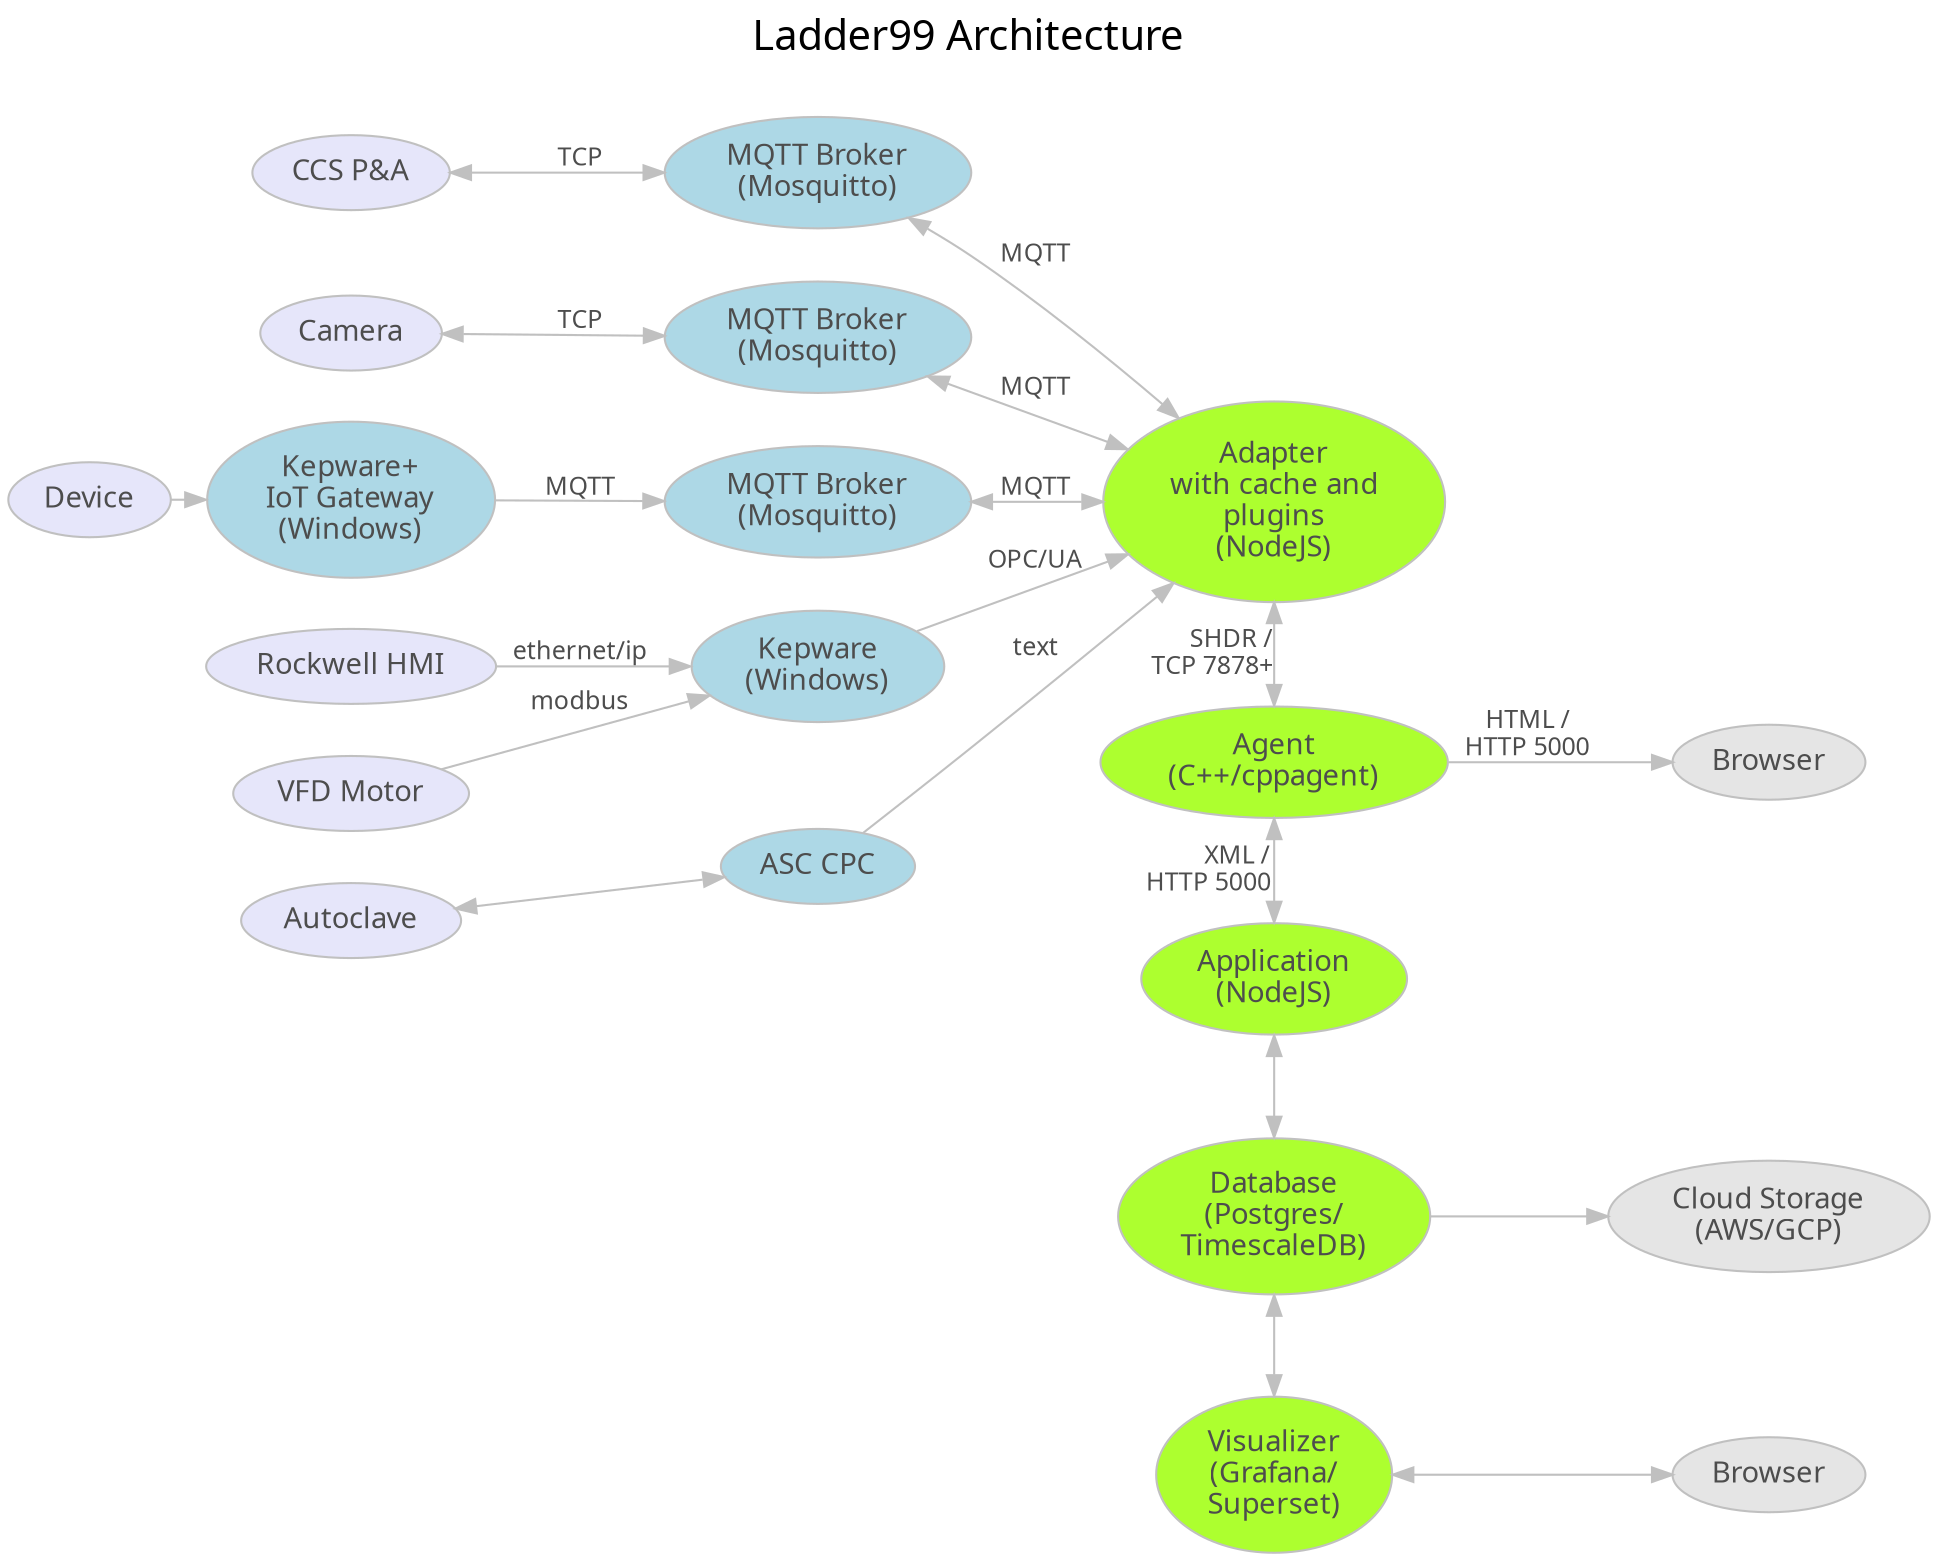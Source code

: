 // graphviz diagram
// colors https://www.graphviz.org/doc/info/colors.html

digraph {

  //------------------------------------------------------------------------
  // styles
  //------------------------------------------------------------------------

  graph [ label="Ladder99 Architecture\n ", color=lightgray; ];
  graph [ fontsize=20 ];
  graph [ labelloc=t ];
  graph [ ranksep=0.2 ];
  graph [ nodesep=0.35 ];
  graph [ rankdir=LR; ] // left-to-right
  graph [ fontname="sans-serif" ];

  node [ color=gray, fillcolor=white, style=filled ];
  node [ fontname="sans-serif", fontcolor=gray30 ];

  edge [ color=gray ];
  edge [ fontsize=12, fontcolor=gray30 ];
  edge [ fontname="sans-serif" ];


  //------------------------------------------------------------------------
  // nodes
  //------------------------------------------------------------------------

  // devices
  PA [ fillcolor=lavender, label="CCS P&A" ];
  HMI [ fillcolor=lavender, label="Rockwell HMI" ];
  Motor [ fillcolor=lavender, label="VFD Motor" ];
  OldMachine3 [ fillcolor=lavender, label="Device" ];
  Camera [ fillcolor=lavender, label="Camera" ];
  Autoclave [ fillcolor=lavender, label="Autoclave" ];
  // OldMachine1 [ fillcolor=lavender, label="Old Machine 1" ];

  // intermediaries
  Broker1 [ fillcolor=lightblue, label="MQTT Broker\n(Mosquitto)" ];
  Broker3 [ fillcolor=lightblue, label="MQTT Broker\n(Mosquitto)" ];
  Broker4 [ fillcolor=lightblue, label="MQTT Broker\n(Mosquitto)" ];
  Kepware1 [ fillcolor=lightblue, label="Kepware\n(Windows)"];
  Kepware2 [ fillcolor=lightblue, label="Kepware+\nIoT Gateway\n(Windows)"];
  CPC [ fillcolor=lightblue, label="ASC CPC" ];
  // PLC4X [ fillcolor=lightblue, label="PLC4X\n(Java)" ];

  // mtconnect
  Adapter [ fillcolor=greenyellow, label="Adapter\nwith cache and\nplugins\n(NodeJS)" ];
  Agent [ fillcolor=greenyellow, label="Agent\n(C++/cppagent)" ];
  Application [ fillcolor=greenyellow, label="Application\n(NodeJS)" ];

  // diode
  // DiodeSender [ label="Diode Sender\n(Java+RabbitMQ)" ];
  // DiodeReceiver [ label="Diode Receiver\n(Java+RabbitMQ)" ];

  // applications
  Database [ fillcolor=greenyellow, label="Database\n(Postgres/\nTimescaleDB)" ];
  Visualizer [ fillcolor=greenyellow, label="Visualizer\n(Grafana/\nSuperset)" ];
  Cloud [ fillcolor=gray90, label="Cloud Storage\n(AWS/GCP)" ];
  Browser [ fillcolor=gray90 ];
  Browser2 [ fillcolor=gray90, label="Browser" ];
  // LOI [ fillcolor=gray90, label="LOI\n(SvelteJS)" ];

  // users
  // Admin [ fillcolor=lightyellow ];
  // Operator [ fillcolor=lightyellow ];


  //------------------------------------------------------------------------
  // edges
  //------------------------------------------------------------------------

  PA -> Broker1 [ label="  TCP  ", dir=both ];
  Camera -> Broker3 [ label="  TCP  ", dir=both ];
  Autoclave -> CPC [ dir=both ];
  Broker1 -> Adapter [ label="MQTT", dir=both ];
  Broker3 -> Adapter [ label="MQTT", dir=both ];
  Broker4 -> Adapter [ label="MQTT", dir=both ];
  // OldMachine1 -> PLC4X; // [ label="proprietary\nprotocol" ];
  // PLC4X -> Broker3 [ label="" ];
  HMI -> Kepware1 [ label="ethernet/ip" ];
  Motor -> Kepware1 [ label="modbus" ];
  Kepware1 -> Adapter [ label="OPC/UA" ];
  // Kepware2 -> Gateway;
  CPC -> Adapter [ label="text" ];
  // Gateway -> Broker4 [ label="MQTT" ];
  OldMachine3 -> Kepware2;
  Kepware2 -> Broker4 [ label="MQTT" ];
  Adapter -> Agent [ label="SHDR /   \nTCP 7878+         ", dir=both ];
  // Adapter -> DiodeSender [ label="SHDR /   \nTCP 7878      ", dir=both, style=dotted ];
  // DiodeSender -> DiodeReceiver [ label="UDP    ", style=dotted ];
  // DiodeReceiver -> Agent [ label="SHDR /    \nTCP 7878        ", style=dotted ];
  Agent -> Application [ dir=both; label="XML / \nHTTP 5000          " ];
  Agent -> Browser [ label="HTML /\nHTTP 5000" ];
  Application -> Database [ dir=both ];
  Database -> Visualizer [ dir=both ];
  Database -> Cloud;
  Visualizer -> Browser2 [ dir=both ];
  // Application -> LOI;
  // LOI -> Operator;


  //------------------------------------------------------------------------
  // ranks
  //------------------------------------------------------------------------

  { rank=same; Adapter Agent Application Database Visualizer };
  // { rank=same; DiodeSender DiodeReceiver Cloud Admin };
  // { rank=same; Cloud Admin };
}
